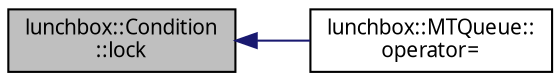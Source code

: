 digraph "lunchbox::Condition::lock"
{
  edge [fontname="Sans",fontsize="10",labelfontname="Sans",labelfontsize="10"];
  node [fontname="Sans",fontsize="10",shape=record];
  rankdir="LR";
  Node1 [label="lunchbox::Condition\l::lock",height=0.2,width=0.4,color="black", fillcolor="grey75", style="filled" fontcolor="black"];
  Node1 -> Node2 [dir="back",color="midnightblue",fontsize="10",style="solid",fontname="Sans"];
  Node2 [label="lunchbox::MTQueue::\loperator=",height=0.2,width=0.4,color="black", fillcolor="white", style="filled",URL="$classlunchbox_1_1_m_t_queue.html#a95ba8597433c3ed4c71305a4e417049a",tooltip="Assign the values of another queue. "];
}
